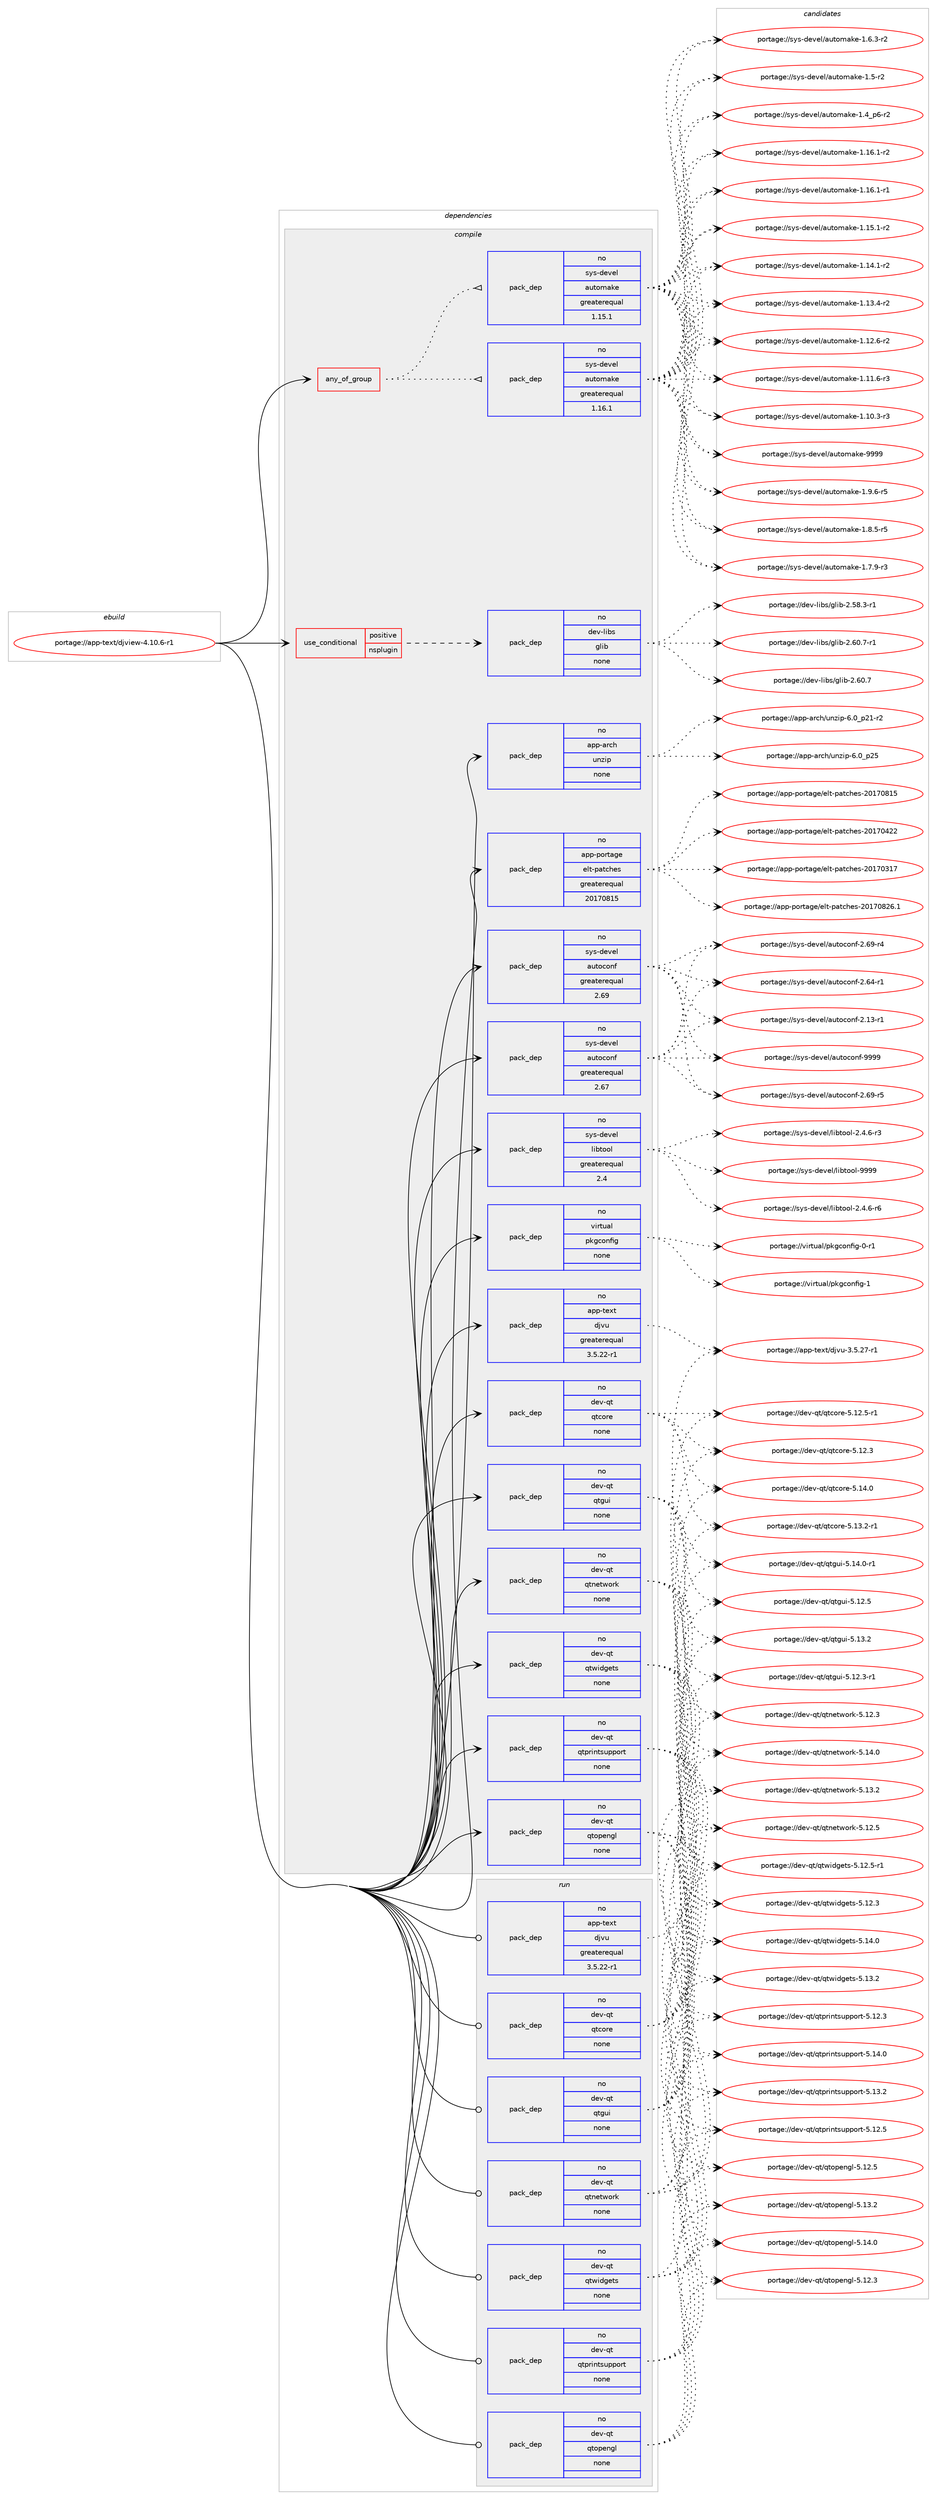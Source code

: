 digraph prolog {

# *************
# Graph options
# *************

newrank=true;
concentrate=true;
compound=true;
graph [rankdir=LR,fontname=Helvetica,fontsize=10,ranksep=1.5];#, ranksep=2.5, nodesep=0.2];
edge  [arrowhead=vee];
node  [fontname=Helvetica,fontsize=10];

# **********
# The ebuild
# **********

subgraph cluster_leftcol {
color=gray;
label=<<i>ebuild</i>>;
id [label="portage://app-text/djview-4.10.6-r1", color=red, width=4, href="../app-text/djview-4.10.6-r1.svg"];
}

# ****************
# The dependencies
# ****************

subgraph cluster_midcol {
color=gray;
label=<<i>dependencies</i>>;
subgraph cluster_compile {
fillcolor="#eeeeee";
style=filled;
label=<<i>compile</i>>;
subgraph any7718 {
dependency598358 [label=<<TABLE BORDER="0" CELLBORDER="1" CELLSPACING="0" CELLPADDING="4"><TR><TD CELLPADDING="10">any_of_group</TD></TR></TABLE>>, shape=none, color=red];subgraph pack449864 {
dependency598359 [label=<<TABLE BORDER="0" CELLBORDER="1" CELLSPACING="0" CELLPADDING="4" WIDTH="220"><TR><TD ROWSPAN="6" CELLPADDING="30">pack_dep</TD></TR><TR><TD WIDTH="110">no</TD></TR><TR><TD>sys-devel</TD></TR><TR><TD>automake</TD></TR><TR><TD>greaterequal</TD></TR><TR><TD>1.16.1</TD></TR></TABLE>>, shape=none, color=blue];
}
dependency598358:e -> dependency598359:w [weight=20,style="dotted",arrowhead="oinv"];
subgraph pack449865 {
dependency598360 [label=<<TABLE BORDER="0" CELLBORDER="1" CELLSPACING="0" CELLPADDING="4" WIDTH="220"><TR><TD ROWSPAN="6" CELLPADDING="30">pack_dep</TD></TR><TR><TD WIDTH="110">no</TD></TR><TR><TD>sys-devel</TD></TR><TR><TD>automake</TD></TR><TR><TD>greaterequal</TD></TR><TR><TD>1.15.1</TD></TR></TABLE>>, shape=none, color=blue];
}
dependency598358:e -> dependency598360:w [weight=20,style="dotted",arrowhead="oinv"];
}
id:e -> dependency598358:w [weight=20,style="solid",arrowhead="vee"];
subgraph cond140510 {
dependency598361 [label=<<TABLE BORDER="0" CELLBORDER="1" CELLSPACING="0" CELLPADDING="4"><TR><TD ROWSPAN="3" CELLPADDING="10">use_conditional</TD></TR><TR><TD>positive</TD></TR><TR><TD>nsplugin</TD></TR></TABLE>>, shape=none, color=red];
subgraph pack449866 {
dependency598362 [label=<<TABLE BORDER="0" CELLBORDER="1" CELLSPACING="0" CELLPADDING="4" WIDTH="220"><TR><TD ROWSPAN="6" CELLPADDING="30">pack_dep</TD></TR><TR><TD WIDTH="110">no</TD></TR><TR><TD>dev-libs</TD></TR><TR><TD>glib</TD></TR><TR><TD>none</TD></TR><TR><TD></TD></TR></TABLE>>, shape=none, color=blue];
}
dependency598361:e -> dependency598362:w [weight=20,style="dashed",arrowhead="vee"];
}
id:e -> dependency598361:w [weight=20,style="solid",arrowhead="vee"];
subgraph pack449867 {
dependency598363 [label=<<TABLE BORDER="0" CELLBORDER="1" CELLSPACING="0" CELLPADDING="4" WIDTH="220"><TR><TD ROWSPAN="6" CELLPADDING="30">pack_dep</TD></TR><TR><TD WIDTH="110">no</TD></TR><TR><TD>app-arch</TD></TR><TR><TD>unzip</TD></TR><TR><TD>none</TD></TR><TR><TD></TD></TR></TABLE>>, shape=none, color=blue];
}
id:e -> dependency598363:w [weight=20,style="solid",arrowhead="vee"];
subgraph pack449868 {
dependency598364 [label=<<TABLE BORDER="0" CELLBORDER="1" CELLSPACING="0" CELLPADDING="4" WIDTH="220"><TR><TD ROWSPAN="6" CELLPADDING="30">pack_dep</TD></TR><TR><TD WIDTH="110">no</TD></TR><TR><TD>app-portage</TD></TR><TR><TD>elt-patches</TD></TR><TR><TD>greaterequal</TD></TR><TR><TD>20170815</TD></TR></TABLE>>, shape=none, color=blue];
}
id:e -> dependency598364:w [weight=20,style="solid",arrowhead="vee"];
subgraph pack449869 {
dependency598365 [label=<<TABLE BORDER="0" CELLBORDER="1" CELLSPACING="0" CELLPADDING="4" WIDTH="220"><TR><TD ROWSPAN="6" CELLPADDING="30">pack_dep</TD></TR><TR><TD WIDTH="110">no</TD></TR><TR><TD>app-text</TD></TR><TR><TD>djvu</TD></TR><TR><TD>greaterequal</TD></TR><TR><TD>3.5.22-r1</TD></TR></TABLE>>, shape=none, color=blue];
}
id:e -> dependency598365:w [weight=20,style="solid",arrowhead="vee"];
subgraph pack449870 {
dependency598366 [label=<<TABLE BORDER="0" CELLBORDER="1" CELLSPACING="0" CELLPADDING="4" WIDTH="220"><TR><TD ROWSPAN="6" CELLPADDING="30">pack_dep</TD></TR><TR><TD WIDTH="110">no</TD></TR><TR><TD>dev-qt</TD></TR><TR><TD>qtcore</TD></TR><TR><TD>none</TD></TR><TR><TD></TD></TR></TABLE>>, shape=none, color=blue];
}
id:e -> dependency598366:w [weight=20,style="solid",arrowhead="vee"];
subgraph pack449871 {
dependency598367 [label=<<TABLE BORDER="0" CELLBORDER="1" CELLSPACING="0" CELLPADDING="4" WIDTH="220"><TR><TD ROWSPAN="6" CELLPADDING="30">pack_dep</TD></TR><TR><TD WIDTH="110">no</TD></TR><TR><TD>dev-qt</TD></TR><TR><TD>qtgui</TD></TR><TR><TD>none</TD></TR><TR><TD></TD></TR></TABLE>>, shape=none, color=blue];
}
id:e -> dependency598367:w [weight=20,style="solid",arrowhead="vee"];
subgraph pack449872 {
dependency598368 [label=<<TABLE BORDER="0" CELLBORDER="1" CELLSPACING="0" CELLPADDING="4" WIDTH="220"><TR><TD ROWSPAN="6" CELLPADDING="30">pack_dep</TD></TR><TR><TD WIDTH="110">no</TD></TR><TR><TD>dev-qt</TD></TR><TR><TD>qtnetwork</TD></TR><TR><TD>none</TD></TR><TR><TD></TD></TR></TABLE>>, shape=none, color=blue];
}
id:e -> dependency598368:w [weight=20,style="solid",arrowhead="vee"];
subgraph pack449873 {
dependency598369 [label=<<TABLE BORDER="0" CELLBORDER="1" CELLSPACING="0" CELLPADDING="4" WIDTH="220"><TR><TD ROWSPAN="6" CELLPADDING="30">pack_dep</TD></TR><TR><TD WIDTH="110">no</TD></TR><TR><TD>dev-qt</TD></TR><TR><TD>qtopengl</TD></TR><TR><TD>none</TD></TR><TR><TD></TD></TR></TABLE>>, shape=none, color=blue];
}
id:e -> dependency598369:w [weight=20,style="solid",arrowhead="vee"];
subgraph pack449874 {
dependency598370 [label=<<TABLE BORDER="0" CELLBORDER="1" CELLSPACING="0" CELLPADDING="4" WIDTH="220"><TR><TD ROWSPAN="6" CELLPADDING="30">pack_dep</TD></TR><TR><TD WIDTH="110">no</TD></TR><TR><TD>dev-qt</TD></TR><TR><TD>qtprintsupport</TD></TR><TR><TD>none</TD></TR><TR><TD></TD></TR></TABLE>>, shape=none, color=blue];
}
id:e -> dependency598370:w [weight=20,style="solid",arrowhead="vee"];
subgraph pack449875 {
dependency598371 [label=<<TABLE BORDER="0" CELLBORDER="1" CELLSPACING="0" CELLPADDING="4" WIDTH="220"><TR><TD ROWSPAN="6" CELLPADDING="30">pack_dep</TD></TR><TR><TD WIDTH="110">no</TD></TR><TR><TD>dev-qt</TD></TR><TR><TD>qtwidgets</TD></TR><TR><TD>none</TD></TR><TR><TD></TD></TR></TABLE>>, shape=none, color=blue];
}
id:e -> dependency598371:w [weight=20,style="solid",arrowhead="vee"];
subgraph pack449876 {
dependency598372 [label=<<TABLE BORDER="0" CELLBORDER="1" CELLSPACING="0" CELLPADDING="4" WIDTH="220"><TR><TD ROWSPAN="6" CELLPADDING="30">pack_dep</TD></TR><TR><TD WIDTH="110">no</TD></TR><TR><TD>sys-devel</TD></TR><TR><TD>autoconf</TD></TR><TR><TD>greaterequal</TD></TR><TR><TD>2.67</TD></TR></TABLE>>, shape=none, color=blue];
}
id:e -> dependency598372:w [weight=20,style="solid",arrowhead="vee"];
subgraph pack449877 {
dependency598373 [label=<<TABLE BORDER="0" CELLBORDER="1" CELLSPACING="0" CELLPADDING="4" WIDTH="220"><TR><TD ROWSPAN="6" CELLPADDING="30">pack_dep</TD></TR><TR><TD WIDTH="110">no</TD></TR><TR><TD>sys-devel</TD></TR><TR><TD>autoconf</TD></TR><TR><TD>greaterequal</TD></TR><TR><TD>2.69</TD></TR></TABLE>>, shape=none, color=blue];
}
id:e -> dependency598373:w [weight=20,style="solid",arrowhead="vee"];
subgraph pack449878 {
dependency598374 [label=<<TABLE BORDER="0" CELLBORDER="1" CELLSPACING="0" CELLPADDING="4" WIDTH="220"><TR><TD ROWSPAN="6" CELLPADDING="30">pack_dep</TD></TR><TR><TD WIDTH="110">no</TD></TR><TR><TD>sys-devel</TD></TR><TR><TD>libtool</TD></TR><TR><TD>greaterequal</TD></TR><TR><TD>2.4</TD></TR></TABLE>>, shape=none, color=blue];
}
id:e -> dependency598374:w [weight=20,style="solid",arrowhead="vee"];
subgraph pack449879 {
dependency598375 [label=<<TABLE BORDER="0" CELLBORDER="1" CELLSPACING="0" CELLPADDING="4" WIDTH="220"><TR><TD ROWSPAN="6" CELLPADDING="30">pack_dep</TD></TR><TR><TD WIDTH="110">no</TD></TR><TR><TD>virtual</TD></TR><TR><TD>pkgconfig</TD></TR><TR><TD>none</TD></TR><TR><TD></TD></TR></TABLE>>, shape=none, color=blue];
}
id:e -> dependency598375:w [weight=20,style="solid",arrowhead="vee"];
}
subgraph cluster_compileandrun {
fillcolor="#eeeeee";
style=filled;
label=<<i>compile and run</i>>;
}
subgraph cluster_run {
fillcolor="#eeeeee";
style=filled;
label=<<i>run</i>>;
subgraph pack449880 {
dependency598376 [label=<<TABLE BORDER="0" CELLBORDER="1" CELLSPACING="0" CELLPADDING="4" WIDTH="220"><TR><TD ROWSPAN="6" CELLPADDING="30">pack_dep</TD></TR><TR><TD WIDTH="110">no</TD></TR><TR><TD>app-text</TD></TR><TR><TD>djvu</TD></TR><TR><TD>greaterequal</TD></TR><TR><TD>3.5.22-r1</TD></TR></TABLE>>, shape=none, color=blue];
}
id:e -> dependency598376:w [weight=20,style="solid",arrowhead="odot"];
subgraph pack449881 {
dependency598377 [label=<<TABLE BORDER="0" CELLBORDER="1" CELLSPACING="0" CELLPADDING="4" WIDTH="220"><TR><TD ROWSPAN="6" CELLPADDING="30">pack_dep</TD></TR><TR><TD WIDTH="110">no</TD></TR><TR><TD>dev-qt</TD></TR><TR><TD>qtcore</TD></TR><TR><TD>none</TD></TR><TR><TD></TD></TR></TABLE>>, shape=none, color=blue];
}
id:e -> dependency598377:w [weight=20,style="solid",arrowhead="odot"];
subgraph pack449882 {
dependency598378 [label=<<TABLE BORDER="0" CELLBORDER="1" CELLSPACING="0" CELLPADDING="4" WIDTH="220"><TR><TD ROWSPAN="6" CELLPADDING="30">pack_dep</TD></TR><TR><TD WIDTH="110">no</TD></TR><TR><TD>dev-qt</TD></TR><TR><TD>qtgui</TD></TR><TR><TD>none</TD></TR><TR><TD></TD></TR></TABLE>>, shape=none, color=blue];
}
id:e -> dependency598378:w [weight=20,style="solid",arrowhead="odot"];
subgraph pack449883 {
dependency598379 [label=<<TABLE BORDER="0" CELLBORDER="1" CELLSPACING="0" CELLPADDING="4" WIDTH="220"><TR><TD ROWSPAN="6" CELLPADDING="30">pack_dep</TD></TR><TR><TD WIDTH="110">no</TD></TR><TR><TD>dev-qt</TD></TR><TR><TD>qtnetwork</TD></TR><TR><TD>none</TD></TR><TR><TD></TD></TR></TABLE>>, shape=none, color=blue];
}
id:e -> dependency598379:w [weight=20,style="solid",arrowhead="odot"];
subgraph pack449884 {
dependency598380 [label=<<TABLE BORDER="0" CELLBORDER="1" CELLSPACING="0" CELLPADDING="4" WIDTH="220"><TR><TD ROWSPAN="6" CELLPADDING="30">pack_dep</TD></TR><TR><TD WIDTH="110">no</TD></TR><TR><TD>dev-qt</TD></TR><TR><TD>qtopengl</TD></TR><TR><TD>none</TD></TR><TR><TD></TD></TR></TABLE>>, shape=none, color=blue];
}
id:e -> dependency598380:w [weight=20,style="solid",arrowhead="odot"];
subgraph pack449885 {
dependency598381 [label=<<TABLE BORDER="0" CELLBORDER="1" CELLSPACING="0" CELLPADDING="4" WIDTH="220"><TR><TD ROWSPAN="6" CELLPADDING="30">pack_dep</TD></TR><TR><TD WIDTH="110">no</TD></TR><TR><TD>dev-qt</TD></TR><TR><TD>qtprintsupport</TD></TR><TR><TD>none</TD></TR><TR><TD></TD></TR></TABLE>>, shape=none, color=blue];
}
id:e -> dependency598381:w [weight=20,style="solid",arrowhead="odot"];
subgraph pack449886 {
dependency598382 [label=<<TABLE BORDER="0" CELLBORDER="1" CELLSPACING="0" CELLPADDING="4" WIDTH="220"><TR><TD ROWSPAN="6" CELLPADDING="30">pack_dep</TD></TR><TR><TD WIDTH="110">no</TD></TR><TR><TD>dev-qt</TD></TR><TR><TD>qtwidgets</TD></TR><TR><TD>none</TD></TR><TR><TD></TD></TR></TABLE>>, shape=none, color=blue];
}
id:e -> dependency598382:w [weight=20,style="solid",arrowhead="odot"];
}
}

# **************
# The candidates
# **************

subgraph cluster_choices {
rank=same;
color=gray;
label=<<i>candidates</i>>;

subgraph choice449864 {
color=black;
nodesep=1;
choice115121115451001011181011084797117116111109971071014557575757 [label="portage://sys-devel/automake-9999", color=red, width=4,href="../sys-devel/automake-9999.svg"];
choice115121115451001011181011084797117116111109971071014549465746544511453 [label="portage://sys-devel/automake-1.9.6-r5", color=red, width=4,href="../sys-devel/automake-1.9.6-r5.svg"];
choice115121115451001011181011084797117116111109971071014549465646534511453 [label="portage://sys-devel/automake-1.8.5-r5", color=red, width=4,href="../sys-devel/automake-1.8.5-r5.svg"];
choice115121115451001011181011084797117116111109971071014549465546574511451 [label="portage://sys-devel/automake-1.7.9-r3", color=red, width=4,href="../sys-devel/automake-1.7.9-r3.svg"];
choice115121115451001011181011084797117116111109971071014549465446514511450 [label="portage://sys-devel/automake-1.6.3-r2", color=red, width=4,href="../sys-devel/automake-1.6.3-r2.svg"];
choice11512111545100101118101108479711711611110997107101454946534511450 [label="portage://sys-devel/automake-1.5-r2", color=red, width=4,href="../sys-devel/automake-1.5-r2.svg"];
choice115121115451001011181011084797117116111109971071014549465295112544511450 [label="portage://sys-devel/automake-1.4_p6-r2", color=red, width=4,href="../sys-devel/automake-1.4_p6-r2.svg"];
choice11512111545100101118101108479711711611110997107101454946495446494511450 [label="portage://sys-devel/automake-1.16.1-r2", color=red, width=4,href="../sys-devel/automake-1.16.1-r2.svg"];
choice11512111545100101118101108479711711611110997107101454946495446494511449 [label="portage://sys-devel/automake-1.16.1-r1", color=red, width=4,href="../sys-devel/automake-1.16.1-r1.svg"];
choice11512111545100101118101108479711711611110997107101454946495346494511450 [label="portage://sys-devel/automake-1.15.1-r2", color=red, width=4,href="../sys-devel/automake-1.15.1-r2.svg"];
choice11512111545100101118101108479711711611110997107101454946495246494511450 [label="portage://sys-devel/automake-1.14.1-r2", color=red, width=4,href="../sys-devel/automake-1.14.1-r2.svg"];
choice11512111545100101118101108479711711611110997107101454946495146524511450 [label="portage://sys-devel/automake-1.13.4-r2", color=red, width=4,href="../sys-devel/automake-1.13.4-r2.svg"];
choice11512111545100101118101108479711711611110997107101454946495046544511450 [label="portage://sys-devel/automake-1.12.6-r2", color=red, width=4,href="../sys-devel/automake-1.12.6-r2.svg"];
choice11512111545100101118101108479711711611110997107101454946494946544511451 [label="portage://sys-devel/automake-1.11.6-r3", color=red, width=4,href="../sys-devel/automake-1.11.6-r3.svg"];
choice11512111545100101118101108479711711611110997107101454946494846514511451 [label="portage://sys-devel/automake-1.10.3-r3", color=red, width=4,href="../sys-devel/automake-1.10.3-r3.svg"];
dependency598359:e -> choice115121115451001011181011084797117116111109971071014557575757:w [style=dotted,weight="100"];
dependency598359:e -> choice115121115451001011181011084797117116111109971071014549465746544511453:w [style=dotted,weight="100"];
dependency598359:e -> choice115121115451001011181011084797117116111109971071014549465646534511453:w [style=dotted,weight="100"];
dependency598359:e -> choice115121115451001011181011084797117116111109971071014549465546574511451:w [style=dotted,weight="100"];
dependency598359:e -> choice115121115451001011181011084797117116111109971071014549465446514511450:w [style=dotted,weight="100"];
dependency598359:e -> choice11512111545100101118101108479711711611110997107101454946534511450:w [style=dotted,weight="100"];
dependency598359:e -> choice115121115451001011181011084797117116111109971071014549465295112544511450:w [style=dotted,weight="100"];
dependency598359:e -> choice11512111545100101118101108479711711611110997107101454946495446494511450:w [style=dotted,weight="100"];
dependency598359:e -> choice11512111545100101118101108479711711611110997107101454946495446494511449:w [style=dotted,weight="100"];
dependency598359:e -> choice11512111545100101118101108479711711611110997107101454946495346494511450:w [style=dotted,weight="100"];
dependency598359:e -> choice11512111545100101118101108479711711611110997107101454946495246494511450:w [style=dotted,weight="100"];
dependency598359:e -> choice11512111545100101118101108479711711611110997107101454946495146524511450:w [style=dotted,weight="100"];
dependency598359:e -> choice11512111545100101118101108479711711611110997107101454946495046544511450:w [style=dotted,weight="100"];
dependency598359:e -> choice11512111545100101118101108479711711611110997107101454946494946544511451:w [style=dotted,weight="100"];
dependency598359:e -> choice11512111545100101118101108479711711611110997107101454946494846514511451:w [style=dotted,weight="100"];
}
subgraph choice449865 {
color=black;
nodesep=1;
choice115121115451001011181011084797117116111109971071014557575757 [label="portage://sys-devel/automake-9999", color=red, width=4,href="../sys-devel/automake-9999.svg"];
choice115121115451001011181011084797117116111109971071014549465746544511453 [label="portage://sys-devel/automake-1.9.6-r5", color=red, width=4,href="../sys-devel/automake-1.9.6-r5.svg"];
choice115121115451001011181011084797117116111109971071014549465646534511453 [label="portage://sys-devel/automake-1.8.5-r5", color=red, width=4,href="../sys-devel/automake-1.8.5-r5.svg"];
choice115121115451001011181011084797117116111109971071014549465546574511451 [label="portage://sys-devel/automake-1.7.9-r3", color=red, width=4,href="../sys-devel/automake-1.7.9-r3.svg"];
choice115121115451001011181011084797117116111109971071014549465446514511450 [label="portage://sys-devel/automake-1.6.3-r2", color=red, width=4,href="../sys-devel/automake-1.6.3-r2.svg"];
choice11512111545100101118101108479711711611110997107101454946534511450 [label="portage://sys-devel/automake-1.5-r2", color=red, width=4,href="../sys-devel/automake-1.5-r2.svg"];
choice115121115451001011181011084797117116111109971071014549465295112544511450 [label="portage://sys-devel/automake-1.4_p6-r2", color=red, width=4,href="../sys-devel/automake-1.4_p6-r2.svg"];
choice11512111545100101118101108479711711611110997107101454946495446494511450 [label="portage://sys-devel/automake-1.16.1-r2", color=red, width=4,href="../sys-devel/automake-1.16.1-r2.svg"];
choice11512111545100101118101108479711711611110997107101454946495446494511449 [label="portage://sys-devel/automake-1.16.1-r1", color=red, width=4,href="../sys-devel/automake-1.16.1-r1.svg"];
choice11512111545100101118101108479711711611110997107101454946495346494511450 [label="portage://sys-devel/automake-1.15.1-r2", color=red, width=4,href="../sys-devel/automake-1.15.1-r2.svg"];
choice11512111545100101118101108479711711611110997107101454946495246494511450 [label="portage://sys-devel/automake-1.14.1-r2", color=red, width=4,href="../sys-devel/automake-1.14.1-r2.svg"];
choice11512111545100101118101108479711711611110997107101454946495146524511450 [label="portage://sys-devel/automake-1.13.4-r2", color=red, width=4,href="../sys-devel/automake-1.13.4-r2.svg"];
choice11512111545100101118101108479711711611110997107101454946495046544511450 [label="portage://sys-devel/automake-1.12.6-r2", color=red, width=4,href="../sys-devel/automake-1.12.6-r2.svg"];
choice11512111545100101118101108479711711611110997107101454946494946544511451 [label="portage://sys-devel/automake-1.11.6-r3", color=red, width=4,href="../sys-devel/automake-1.11.6-r3.svg"];
choice11512111545100101118101108479711711611110997107101454946494846514511451 [label="portage://sys-devel/automake-1.10.3-r3", color=red, width=4,href="../sys-devel/automake-1.10.3-r3.svg"];
dependency598360:e -> choice115121115451001011181011084797117116111109971071014557575757:w [style=dotted,weight="100"];
dependency598360:e -> choice115121115451001011181011084797117116111109971071014549465746544511453:w [style=dotted,weight="100"];
dependency598360:e -> choice115121115451001011181011084797117116111109971071014549465646534511453:w [style=dotted,weight="100"];
dependency598360:e -> choice115121115451001011181011084797117116111109971071014549465546574511451:w [style=dotted,weight="100"];
dependency598360:e -> choice115121115451001011181011084797117116111109971071014549465446514511450:w [style=dotted,weight="100"];
dependency598360:e -> choice11512111545100101118101108479711711611110997107101454946534511450:w [style=dotted,weight="100"];
dependency598360:e -> choice115121115451001011181011084797117116111109971071014549465295112544511450:w [style=dotted,weight="100"];
dependency598360:e -> choice11512111545100101118101108479711711611110997107101454946495446494511450:w [style=dotted,weight="100"];
dependency598360:e -> choice11512111545100101118101108479711711611110997107101454946495446494511449:w [style=dotted,weight="100"];
dependency598360:e -> choice11512111545100101118101108479711711611110997107101454946495346494511450:w [style=dotted,weight="100"];
dependency598360:e -> choice11512111545100101118101108479711711611110997107101454946495246494511450:w [style=dotted,weight="100"];
dependency598360:e -> choice11512111545100101118101108479711711611110997107101454946495146524511450:w [style=dotted,weight="100"];
dependency598360:e -> choice11512111545100101118101108479711711611110997107101454946495046544511450:w [style=dotted,weight="100"];
dependency598360:e -> choice11512111545100101118101108479711711611110997107101454946494946544511451:w [style=dotted,weight="100"];
dependency598360:e -> choice11512111545100101118101108479711711611110997107101454946494846514511451:w [style=dotted,weight="100"];
}
subgraph choice449866 {
color=black;
nodesep=1;
choice10010111845108105981154710310810598455046544846554511449 [label="portage://dev-libs/glib-2.60.7-r1", color=red, width=4,href="../dev-libs/glib-2.60.7-r1.svg"];
choice1001011184510810598115471031081059845504654484655 [label="portage://dev-libs/glib-2.60.7", color=red, width=4,href="../dev-libs/glib-2.60.7.svg"];
choice10010111845108105981154710310810598455046535646514511449 [label="portage://dev-libs/glib-2.58.3-r1", color=red, width=4,href="../dev-libs/glib-2.58.3-r1.svg"];
dependency598362:e -> choice10010111845108105981154710310810598455046544846554511449:w [style=dotted,weight="100"];
dependency598362:e -> choice1001011184510810598115471031081059845504654484655:w [style=dotted,weight="100"];
dependency598362:e -> choice10010111845108105981154710310810598455046535646514511449:w [style=dotted,weight="100"];
}
subgraph choice449867 {
color=black;
nodesep=1;
choice971121124597114991044711711012210511245544648951125053 [label="portage://app-arch/unzip-6.0_p25", color=red, width=4,href="../app-arch/unzip-6.0_p25.svg"];
choice9711211245971149910447117110122105112455446489511250494511450 [label="portage://app-arch/unzip-6.0_p21-r2", color=red, width=4,href="../app-arch/unzip-6.0_p21-r2.svg"];
dependency598363:e -> choice971121124597114991044711711012210511245544648951125053:w [style=dotted,weight="100"];
dependency598363:e -> choice9711211245971149910447117110122105112455446489511250494511450:w [style=dotted,weight="100"];
}
subgraph choice449868 {
color=black;
nodesep=1;
choice971121124511211111411697103101471011081164511297116991041011154550484955485650544649 [label="portage://app-portage/elt-patches-20170826.1", color=red, width=4,href="../app-portage/elt-patches-20170826.1.svg"];
choice97112112451121111141169710310147101108116451129711699104101115455048495548564953 [label="portage://app-portage/elt-patches-20170815", color=red, width=4,href="../app-portage/elt-patches-20170815.svg"];
choice97112112451121111141169710310147101108116451129711699104101115455048495548525050 [label="portage://app-portage/elt-patches-20170422", color=red, width=4,href="../app-portage/elt-patches-20170422.svg"];
choice97112112451121111141169710310147101108116451129711699104101115455048495548514955 [label="portage://app-portage/elt-patches-20170317", color=red, width=4,href="../app-portage/elt-patches-20170317.svg"];
dependency598364:e -> choice971121124511211111411697103101471011081164511297116991041011154550484955485650544649:w [style=dotted,weight="100"];
dependency598364:e -> choice97112112451121111141169710310147101108116451129711699104101115455048495548564953:w [style=dotted,weight="100"];
dependency598364:e -> choice97112112451121111141169710310147101108116451129711699104101115455048495548525050:w [style=dotted,weight="100"];
dependency598364:e -> choice97112112451121111141169710310147101108116451129711699104101115455048495548514955:w [style=dotted,weight="100"];
}
subgraph choice449869 {
color=black;
nodesep=1;
choice971121124511610112011647100106118117455146534650554511449 [label="portage://app-text/djvu-3.5.27-r1", color=red, width=4,href="../app-text/djvu-3.5.27-r1.svg"];
dependency598365:e -> choice971121124511610112011647100106118117455146534650554511449:w [style=dotted,weight="100"];
}
subgraph choice449870 {
color=black;
nodesep=1;
choice10010111845113116471131169911111410145534649524648 [label="portage://dev-qt/qtcore-5.14.0", color=red, width=4,href="../dev-qt/qtcore-5.14.0.svg"];
choice100101118451131164711311699111114101455346495146504511449 [label="portage://dev-qt/qtcore-5.13.2-r1", color=red, width=4,href="../dev-qt/qtcore-5.13.2-r1.svg"];
choice100101118451131164711311699111114101455346495046534511449 [label="portage://dev-qt/qtcore-5.12.5-r1", color=red, width=4,href="../dev-qt/qtcore-5.12.5-r1.svg"];
choice10010111845113116471131169911111410145534649504651 [label="portage://dev-qt/qtcore-5.12.3", color=red, width=4,href="../dev-qt/qtcore-5.12.3.svg"];
dependency598366:e -> choice10010111845113116471131169911111410145534649524648:w [style=dotted,weight="100"];
dependency598366:e -> choice100101118451131164711311699111114101455346495146504511449:w [style=dotted,weight="100"];
dependency598366:e -> choice100101118451131164711311699111114101455346495046534511449:w [style=dotted,weight="100"];
dependency598366:e -> choice10010111845113116471131169911111410145534649504651:w [style=dotted,weight="100"];
}
subgraph choice449871 {
color=black;
nodesep=1;
choice1001011184511311647113116103117105455346495246484511449 [label="portage://dev-qt/qtgui-5.14.0-r1", color=red, width=4,href="../dev-qt/qtgui-5.14.0-r1.svg"];
choice100101118451131164711311610311710545534649514650 [label="portage://dev-qt/qtgui-5.13.2", color=red, width=4,href="../dev-qt/qtgui-5.13.2.svg"];
choice100101118451131164711311610311710545534649504653 [label="portage://dev-qt/qtgui-5.12.5", color=red, width=4,href="../dev-qt/qtgui-5.12.5.svg"];
choice1001011184511311647113116103117105455346495046514511449 [label="portage://dev-qt/qtgui-5.12.3-r1", color=red, width=4,href="../dev-qt/qtgui-5.12.3-r1.svg"];
dependency598367:e -> choice1001011184511311647113116103117105455346495246484511449:w [style=dotted,weight="100"];
dependency598367:e -> choice100101118451131164711311610311710545534649514650:w [style=dotted,weight="100"];
dependency598367:e -> choice100101118451131164711311610311710545534649504653:w [style=dotted,weight="100"];
dependency598367:e -> choice1001011184511311647113116103117105455346495046514511449:w [style=dotted,weight="100"];
}
subgraph choice449872 {
color=black;
nodesep=1;
choice100101118451131164711311611010111611911111410745534649524648 [label="portage://dev-qt/qtnetwork-5.14.0", color=red, width=4,href="../dev-qt/qtnetwork-5.14.0.svg"];
choice100101118451131164711311611010111611911111410745534649514650 [label="portage://dev-qt/qtnetwork-5.13.2", color=red, width=4,href="../dev-qt/qtnetwork-5.13.2.svg"];
choice100101118451131164711311611010111611911111410745534649504653 [label="portage://dev-qt/qtnetwork-5.12.5", color=red, width=4,href="../dev-qt/qtnetwork-5.12.5.svg"];
choice100101118451131164711311611010111611911111410745534649504651 [label="portage://dev-qt/qtnetwork-5.12.3", color=red, width=4,href="../dev-qt/qtnetwork-5.12.3.svg"];
dependency598368:e -> choice100101118451131164711311611010111611911111410745534649524648:w [style=dotted,weight="100"];
dependency598368:e -> choice100101118451131164711311611010111611911111410745534649514650:w [style=dotted,weight="100"];
dependency598368:e -> choice100101118451131164711311611010111611911111410745534649504653:w [style=dotted,weight="100"];
dependency598368:e -> choice100101118451131164711311611010111611911111410745534649504651:w [style=dotted,weight="100"];
}
subgraph choice449873 {
color=black;
nodesep=1;
choice100101118451131164711311611111210111010310845534649524648 [label="portage://dev-qt/qtopengl-5.14.0", color=red, width=4,href="../dev-qt/qtopengl-5.14.0.svg"];
choice100101118451131164711311611111210111010310845534649514650 [label="portage://dev-qt/qtopengl-5.13.2", color=red, width=4,href="../dev-qt/qtopengl-5.13.2.svg"];
choice100101118451131164711311611111210111010310845534649504653 [label="portage://dev-qt/qtopengl-5.12.5", color=red, width=4,href="../dev-qt/qtopengl-5.12.5.svg"];
choice100101118451131164711311611111210111010310845534649504651 [label="portage://dev-qt/qtopengl-5.12.3", color=red, width=4,href="../dev-qt/qtopengl-5.12.3.svg"];
dependency598369:e -> choice100101118451131164711311611111210111010310845534649524648:w [style=dotted,weight="100"];
dependency598369:e -> choice100101118451131164711311611111210111010310845534649514650:w [style=dotted,weight="100"];
dependency598369:e -> choice100101118451131164711311611111210111010310845534649504653:w [style=dotted,weight="100"];
dependency598369:e -> choice100101118451131164711311611111210111010310845534649504651:w [style=dotted,weight="100"];
}
subgraph choice449874 {
color=black;
nodesep=1;
choice100101118451131164711311611211410511011611511711211211111411645534649524648 [label="portage://dev-qt/qtprintsupport-5.14.0", color=red, width=4,href="../dev-qt/qtprintsupport-5.14.0.svg"];
choice100101118451131164711311611211410511011611511711211211111411645534649514650 [label="portage://dev-qt/qtprintsupport-5.13.2", color=red, width=4,href="../dev-qt/qtprintsupport-5.13.2.svg"];
choice100101118451131164711311611211410511011611511711211211111411645534649504653 [label="portage://dev-qt/qtprintsupport-5.12.5", color=red, width=4,href="../dev-qt/qtprintsupport-5.12.5.svg"];
choice100101118451131164711311611211410511011611511711211211111411645534649504651 [label="portage://dev-qt/qtprintsupport-5.12.3", color=red, width=4,href="../dev-qt/qtprintsupport-5.12.3.svg"];
dependency598370:e -> choice100101118451131164711311611211410511011611511711211211111411645534649524648:w [style=dotted,weight="100"];
dependency598370:e -> choice100101118451131164711311611211410511011611511711211211111411645534649514650:w [style=dotted,weight="100"];
dependency598370:e -> choice100101118451131164711311611211410511011611511711211211111411645534649504653:w [style=dotted,weight="100"];
dependency598370:e -> choice100101118451131164711311611211410511011611511711211211111411645534649504651:w [style=dotted,weight="100"];
}
subgraph choice449875 {
color=black;
nodesep=1;
choice100101118451131164711311611910510010310111611545534649524648 [label="portage://dev-qt/qtwidgets-5.14.0", color=red, width=4,href="../dev-qt/qtwidgets-5.14.0.svg"];
choice100101118451131164711311611910510010310111611545534649514650 [label="portage://dev-qt/qtwidgets-5.13.2", color=red, width=4,href="../dev-qt/qtwidgets-5.13.2.svg"];
choice1001011184511311647113116119105100103101116115455346495046534511449 [label="portage://dev-qt/qtwidgets-5.12.5-r1", color=red, width=4,href="../dev-qt/qtwidgets-5.12.5-r1.svg"];
choice100101118451131164711311611910510010310111611545534649504651 [label="portage://dev-qt/qtwidgets-5.12.3", color=red, width=4,href="../dev-qt/qtwidgets-5.12.3.svg"];
dependency598371:e -> choice100101118451131164711311611910510010310111611545534649524648:w [style=dotted,weight="100"];
dependency598371:e -> choice100101118451131164711311611910510010310111611545534649514650:w [style=dotted,weight="100"];
dependency598371:e -> choice1001011184511311647113116119105100103101116115455346495046534511449:w [style=dotted,weight="100"];
dependency598371:e -> choice100101118451131164711311611910510010310111611545534649504651:w [style=dotted,weight="100"];
}
subgraph choice449876 {
color=black;
nodesep=1;
choice115121115451001011181011084797117116111991111101024557575757 [label="portage://sys-devel/autoconf-9999", color=red, width=4,href="../sys-devel/autoconf-9999.svg"];
choice1151211154510010111810110847971171161119911111010245504654574511453 [label="portage://sys-devel/autoconf-2.69-r5", color=red, width=4,href="../sys-devel/autoconf-2.69-r5.svg"];
choice1151211154510010111810110847971171161119911111010245504654574511452 [label="portage://sys-devel/autoconf-2.69-r4", color=red, width=4,href="../sys-devel/autoconf-2.69-r4.svg"];
choice1151211154510010111810110847971171161119911111010245504654524511449 [label="portage://sys-devel/autoconf-2.64-r1", color=red, width=4,href="../sys-devel/autoconf-2.64-r1.svg"];
choice1151211154510010111810110847971171161119911111010245504649514511449 [label="portage://sys-devel/autoconf-2.13-r1", color=red, width=4,href="../sys-devel/autoconf-2.13-r1.svg"];
dependency598372:e -> choice115121115451001011181011084797117116111991111101024557575757:w [style=dotted,weight="100"];
dependency598372:e -> choice1151211154510010111810110847971171161119911111010245504654574511453:w [style=dotted,weight="100"];
dependency598372:e -> choice1151211154510010111810110847971171161119911111010245504654574511452:w [style=dotted,weight="100"];
dependency598372:e -> choice1151211154510010111810110847971171161119911111010245504654524511449:w [style=dotted,weight="100"];
dependency598372:e -> choice1151211154510010111810110847971171161119911111010245504649514511449:w [style=dotted,weight="100"];
}
subgraph choice449877 {
color=black;
nodesep=1;
choice115121115451001011181011084797117116111991111101024557575757 [label="portage://sys-devel/autoconf-9999", color=red, width=4,href="../sys-devel/autoconf-9999.svg"];
choice1151211154510010111810110847971171161119911111010245504654574511453 [label="portage://sys-devel/autoconf-2.69-r5", color=red, width=4,href="../sys-devel/autoconf-2.69-r5.svg"];
choice1151211154510010111810110847971171161119911111010245504654574511452 [label="portage://sys-devel/autoconf-2.69-r4", color=red, width=4,href="../sys-devel/autoconf-2.69-r4.svg"];
choice1151211154510010111810110847971171161119911111010245504654524511449 [label="portage://sys-devel/autoconf-2.64-r1", color=red, width=4,href="../sys-devel/autoconf-2.64-r1.svg"];
choice1151211154510010111810110847971171161119911111010245504649514511449 [label="portage://sys-devel/autoconf-2.13-r1", color=red, width=4,href="../sys-devel/autoconf-2.13-r1.svg"];
dependency598373:e -> choice115121115451001011181011084797117116111991111101024557575757:w [style=dotted,weight="100"];
dependency598373:e -> choice1151211154510010111810110847971171161119911111010245504654574511453:w [style=dotted,weight="100"];
dependency598373:e -> choice1151211154510010111810110847971171161119911111010245504654574511452:w [style=dotted,weight="100"];
dependency598373:e -> choice1151211154510010111810110847971171161119911111010245504654524511449:w [style=dotted,weight="100"];
dependency598373:e -> choice1151211154510010111810110847971171161119911111010245504649514511449:w [style=dotted,weight="100"];
}
subgraph choice449878 {
color=black;
nodesep=1;
choice1151211154510010111810110847108105981161111111084557575757 [label="portage://sys-devel/libtool-9999", color=red, width=4,href="../sys-devel/libtool-9999.svg"];
choice1151211154510010111810110847108105981161111111084550465246544511454 [label="portage://sys-devel/libtool-2.4.6-r6", color=red, width=4,href="../sys-devel/libtool-2.4.6-r6.svg"];
choice1151211154510010111810110847108105981161111111084550465246544511451 [label="portage://sys-devel/libtool-2.4.6-r3", color=red, width=4,href="../sys-devel/libtool-2.4.6-r3.svg"];
dependency598374:e -> choice1151211154510010111810110847108105981161111111084557575757:w [style=dotted,weight="100"];
dependency598374:e -> choice1151211154510010111810110847108105981161111111084550465246544511454:w [style=dotted,weight="100"];
dependency598374:e -> choice1151211154510010111810110847108105981161111111084550465246544511451:w [style=dotted,weight="100"];
}
subgraph choice449879 {
color=black;
nodesep=1;
choice1181051141161179710847112107103991111101021051034549 [label="portage://virtual/pkgconfig-1", color=red, width=4,href="../virtual/pkgconfig-1.svg"];
choice11810511411611797108471121071039911111010210510345484511449 [label="portage://virtual/pkgconfig-0-r1", color=red, width=4,href="../virtual/pkgconfig-0-r1.svg"];
dependency598375:e -> choice1181051141161179710847112107103991111101021051034549:w [style=dotted,weight="100"];
dependency598375:e -> choice11810511411611797108471121071039911111010210510345484511449:w [style=dotted,weight="100"];
}
subgraph choice449880 {
color=black;
nodesep=1;
choice971121124511610112011647100106118117455146534650554511449 [label="portage://app-text/djvu-3.5.27-r1", color=red, width=4,href="../app-text/djvu-3.5.27-r1.svg"];
dependency598376:e -> choice971121124511610112011647100106118117455146534650554511449:w [style=dotted,weight="100"];
}
subgraph choice449881 {
color=black;
nodesep=1;
choice10010111845113116471131169911111410145534649524648 [label="portage://dev-qt/qtcore-5.14.0", color=red, width=4,href="../dev-qt/qtcore-5.14.0.svg"];
choice100101118451131164711311699111114101455346495146504511449 [label="portage://dev-qt/qtcore-5.13.2-r1", color=red, width=4,href="../dev-qt/qtcore-5.13.2-r1.svg"];
choice100101118451131164711311699111114101455346495046534511449 [label="portage://dev-qt/qtcore-5.12.5-r1", color=red, width=4,href="../dev-qt/qtcore-5.12.5-r1.svg"];
choice10010111845113116471131169911111410145534649504651 [label="portage://dev-qt/qtcore-5.12.3", color=red, width=4,href="../dev-qt/qtcore-5.12.3.svg"];
dependency598377:e -> choice10010111845113116471131169911111410145534649524648:w [style=dotted,weight="100"];
dependency598377:e -> choice100101118451131164711311699111114101455346495146504511449:w [style=dotted,weight="100"];
dependency598377:e -> choice100101118451131164711311699111114101455346495046534511449:w [style=dotted,weight="100"];
dependency598377:e -> choice10010111845113116471131169911111410145534649504651:w [style=dotted,weight="100"];
}
subgraph choice449882 {
color=black;
nodesep=1;
choice1001011184511311647113116103117105455346495246484511449 [label="portage://dev-qt/qtgui-5.14.0-r1", color=red, width=4,href="../dev-qt/qtgui-5.14.0-r1.svg"];
choice100101118451131164711311610311710545534649514650 [label="portage://dev-qt/qtgui-5.13.2", color=red, width=4,href="../dev-qt/qtgui-5.13.2.svg"];
choice100101118451131164711311610311710545534649504653 [label="portage://dev-qt/qtgui-5.12.5", color=red, width=4,href="../dev-qt/qtgui-5.12.5.svg"];
choice1001011184511311647113116103117105455346495046514511449 [label="portage://dev-qt/qtgui-5.12.3-r1", color=red, width=4,href="../dev-qt/qtgui-5.12.3-r1.svg"];
dependency598378:e -> choice1001011184511311647113116103117105455346495246484511449:w [style=dotted,weight="100"];
dependency598378:e -> choice100101118451131164711311610311710545534649514650:w [style=dotted,weight="100"];
dependency598378:e -> choice100101118451131164711311610311710545534649504653:w [style=dotted,weight="100"];
dependency598378:e -> choice1001011184511311647113116103117105455346495046514511449:w [style=dotted,weight="100"];
}
subgraph choice449883 {
color=black;
nodesep=1;
choice100101118451131164711311611010111611911111410745534649524648 [label="portage://dev-qt/qtnetwork-5.14.0", color=red, width=4,href="../dev-qt/qtnetwork-5.14.0.svg"];
choice100101118451131164711311611010111611911111410745534649514650 [label="portage://dev-qt/qtnetwork-5.13.2", color=red, width=4,href="../dev-qt/qtnetwork-5.13.2.svg"];
choice100101118451131164711311611010111611911111410745534649504653 [label="portage://dev-qt/qtnetwork-5.12.5", color=red, width=4,href="../dev-qt/qtnetwork-5.12.5.svg"];
choice100101118451131164711311611010111611911111410745534649504651 [label="portage://dev-qt/qtnetwork-5.12.3", color=red, width=4,href="../dev-qt/qtnetwork-5.12.3.svg"];
dependency598379:e -> choice100101118451131164711311611010111611911111410745534649524648:w [style=dotted,weight="100"];
dependency598379:e -> choice100101118451131164711311611010111611911111410745534649514650:w [style=dotted,weight="100"];
dependency598379:e -> choice100101118451131164711311611010111611911111410745534649504653:w [style=dotted,weight="100"];
dependency598379:e -> choice100101118451131164711311611010111611911111410745534649504651:w [style=dotted,weight="100"];
}
subgraph choice449884 {
color=black;
nodesep=1;
choice100101118451131164711311611111210111010310845534649524648 [label="portage://dev-qt/qtopengl-5.14.0", color=red, width=4,href="../dev-qt/qtopengl-5.14.0.svg"];
choice100101118451131164711311611111210111010310845534649514650 [label="portage://dev-qt/qtopengl-5.13.2", color=red, width=4,href="../dev-qt/qtopengl-5.13.2.svg"];
choice100101118451131164711311611111210111010310845534649504653 [label="portage://dev-qt/qtopengl-5.12.5", color=red, width=4,href="../dev-qt/qtopengl-5.12.5.svg"];
choice100101118451131164711311611111210111010310845534649504651 [label="portage://dev-qt/qtopengl-5.12.3", color=red, width=4,href="../dev-qt/qtopengl-5.12.3.svg"];
dependency598380:e -> choice100101118451131164711311611111210111010310845534649524648:w [style=dotted,weight="100"];
dependency598380:e -> choice100101118451131164711311611111210111010310845534649514650:w [style=dotted,weight="100"];
dependency598380:e -> choice100101118451131164711311611111210111010310845534649504653:w [style=dotted,weight="100"];
dependency598380:e -> choice100101118451131164711311611111210111010310845534649504651:w [style=dotted,weight="100"];
}
subgraph choice449885 {
color=black;
nodesep=1;
choice100101118451131164711311611211410511011611511711211211111411645534649524648 [label="portage://dev-qt/qtprintsupport-5.14.0", color=red, width=4,href="../dev-qt/qtprintsupport-5.14.0.svg"];
choice100101118451131164711311611211410511011611511711211211111411645534649514650 [label="portage://dev-qt/qtprintsupport-5.13.2", color=red, width=4,href="../dev-qt/qtprintsupport-5.13.2.svg"];
choice100101118451131164711311611211410511011611511711211211111411645534649504653 [label="portage://dev-qt/qtprintsupport-5.12.5", color=red, width=4,href="../dev-qt/qtprintsupport-5.12.5.svg"];
choice100101118451131164711311611211410511011611511711211211111411645534649504651 [label="portage://dev-qt/qtprintsupport-5.12.3", color=red, width=4,href="../dev-qt/qtprintsupport-5.12.3.svg"];
dependency598381:e -> choice100101118451131164711311611211410511011611511711211211111411645534649524648:w [style=dotted,weight="100"];
dependency598381:e -> choice100101118451131164711311611211410511011611511711211211111411645534649514650:w [style=dotted,weight="100"];
dependency598381:e -> choice100101118451131164711311611211410511011611511711211211111411645534649504653:w [style=dotted,weight="100"];
dependency598381:e -> choice100101118451131164711311611211410511011611511711211211111411645534649504651:w [style=dotted,weight="100"];
}
subgraph choice449886 {
color=black;
nodesep=1;
choice100101118451131164711311611910510010310111611545534649524648 [label="portage://dev-qt/qtwidgets-5.14.0", color=red, width=4,href="../dev-qt/qtwidgets-5.14.0.svg"];
choice100101118451131164711311611910510010310111611545534649514650 [label="portage://dev-qt/qtwidgets-5.13.2", color=red, width=4,href="../dev-qt/qtwidgets-5.13.2.svg"];
choice1001011184511311647113116119105100103101116115455346495046534511449 [label="portage://dev-qt/qtwidgets-5.12.5-r1", color=red, width=4,href="../dev-qt/qtwidgets-5.12.5-r1.svg"];
choice100101118451131164711311611910510010310111611545534649504651 [label="portage://dev-qt/qtwidgets-5.12.3", color=red, width=4,href="../dev-qt/qtwidgets-5.12.3.svg"];
dependency598382:e -> choice100101118451131164711311611910510010310111611545534649524648:w [style=dotted,weight="100"];
dependency598382:e -> choice100101118451131164711311611910510010310111611545534649514650:w [style=dotted,weight="100"];
dependency598382:e -> choice1001011184511311647113116119105100103101116115455346495046534511449:w [style=dotted,weight="100"];
dependency598382:e -> choice100101118451131164711311611910510010310111611545534649504651:w [style=dotted,weight="100"];
}
}

}
